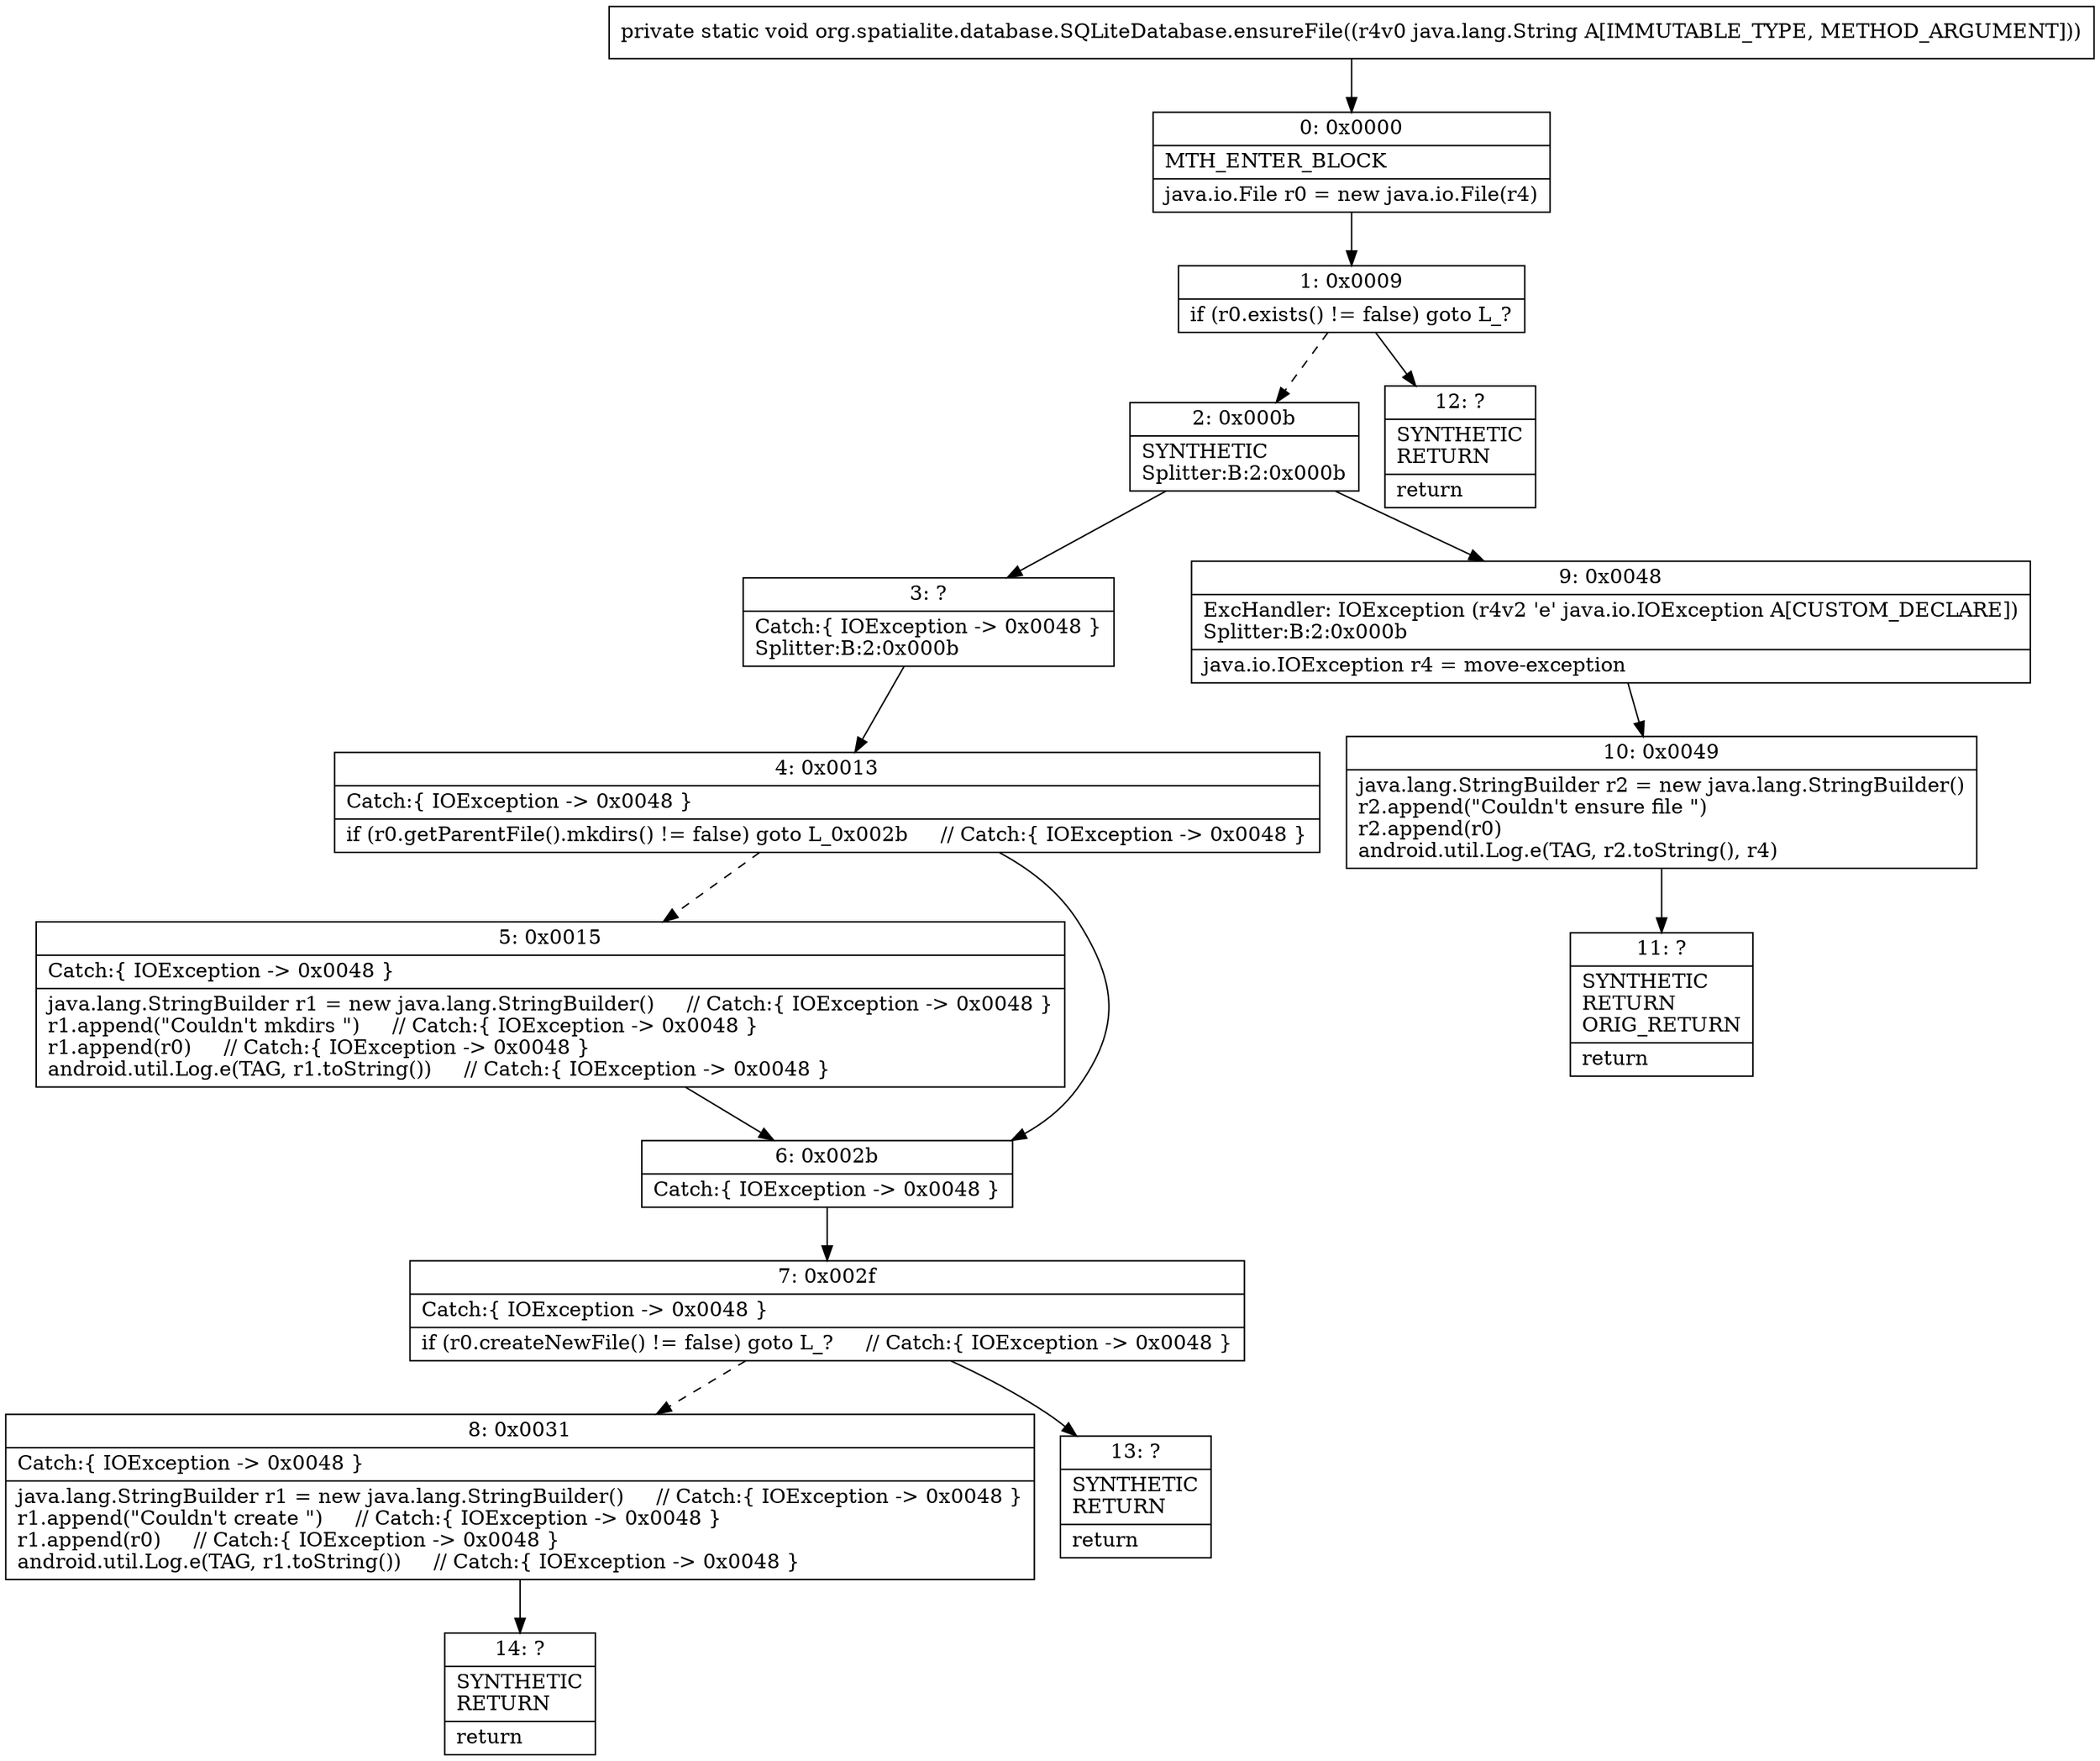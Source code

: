 digraph "CFG fororg.spatialite.database.SQLiteDatabase.ensureFile(Ljava\/lang\/String;)V" {
Node_0 [shape=record,label="{0\:\ 0x0000|MTH_ENTER_BLOCK\l|java.io.File r0 = new java.io.File(r4)\l}"];
Node_1 [shape=record,label="{1\:\ 0x0009|if (r0.exists() != false) goto L_?\l}"];
Node_2 [shape=record,label="{2\:\ 0x000b|SYNTHETIC\lSplitter:B:2:0x000b\l}"];
Node_3 [shape=record,label="{3\:\ ?|Catch:\{ IOException \-\> 0x0048 \}\lSplitter:B:2:0x000b\l}"];
Node_4 [shape=record,label="{4\:\ 0x0013|Catch:\{ IOException \-\> 0x0048 \}\l|if (r0.getParentFile().mkdirs() != false) goto L_0x002b     \/\/ Catch:\{ IOException \-\> 0x0048 \}\l}"];
Node_5 [shape=record,label="{5\:\ 0x0015|Catch:\{ IOException \-\> 0x0048 \}\l|java.lang.StringBuilder r1 = new java.lang.StringBuilder()     \/\/ Catch:\{ IOException \-\> 0x0048 \}\lr1.append(\"Couldn't mkdirs \")     \/\/ Catch:\{ IOException \-\> 0x0048 \}\lr1.append(r0)     \/\/ Catch:\{ IOException \-\> 0x0048 \}\landroid.util.Log.e(TAG, r1.toString())     \/\/ Catch:\{ IOException \-\> 0x0048 \}\l}"];
Node_6 [shape=record,label="{6\:\ 0x002b|Catch:\{ IOException \-\> 0x0048 \}\l}"];
Node_7 [shape=record,label="{7\:\ 0x002f|Catch:\{ IOException \-\> 0x0048 \}\l|if (r0.createNewFile() != false) goto L_?     \/\/ Catch:\{ IOException \-\> 0x0048 \}\l}"];
Node_8 [shape=record,label="{8\:\ 0x0031|Catch:\{ IOException \-\> 0x0048 \}\l|java.lang.StringBuilder r1 = new java.lang.StringBuilder()     \/\/ Catch:\{ IOException \-\> 0x0048 \}\lr1.append(\"Couldn't create \")     \/\/ Catch:\{ IOException \-\> 0x0048 \}\lr1.append(r0)     \/\/ Catch:\{ IOException \-\> 0x0048 \}\landroid.util.Log.e(TAG, r1.toString())     \/\/ Catch:\{ IOException \-\> 0x0048 \}\l}"];
Node_9 [shape=record,label="{9\:\ 0x0048|ExcHandler: IOException (r4v2 'e' java.io.IOException A[CUSTOM_DECLARE])\lSplitter:B:2:0x000b\l|java.io.IOException r4 = move\-exception\l}"];
Node_10 [shape=record,label="{10\:\ 0x0049|java.lang.StringBuilder r2 = new java.lang.StringBuilder()\lr2.append(\"Couldn't ensure file \")\lr2.append(r0)\landroid.util.Log.e(TAG, r2.toString(), r4)\l}"];
Node_11 [shape=record,label="{11\:\ ?|SYNTHETIC\lRETURN\lORIG_RETURN\l|return\l}"];
Node_12 [shape=record,label="{12\:\ ?|SYNTHETIC\lRETURN\l|return\l}"];
Node_13 [shape=record,label="{13\:\ ?|SYNTHETIC\lRETURN\l|return\l}"];
Node_14 [shape=record,label="{14\:\ ?|SYNTHETIC\lRETURN\l|return\l}"];
MethodNode[shape=record,label="{private static void org.spatialite.database.SQLiteDatabase.ensureFile((r4v0 java.lang.String A[IMMUTABLE_TYPE, METHOD_ARGUMENT])) }"];
MethodNode -> Node_0;
Node_0 -> Node_1;
Node_1 -> Node_2[style=dashed];
Node_1 -> Node_12;
Node_2 -> Node_3;
Node_2 -> Node_9;
Node_3 -> Node_4;
Node_4 -> Node_5[style=dashed];
Node_4 -> Node_6;
Node_5 -> Node_6;
Node_6 -> Node_7;
Node_7 -> Node_8[style=dashed];
Node_7 -> Node_13;
Node_8 -> Node_14;
Node_9 -> Node_10;
Node_10 -> Node_11;
}


